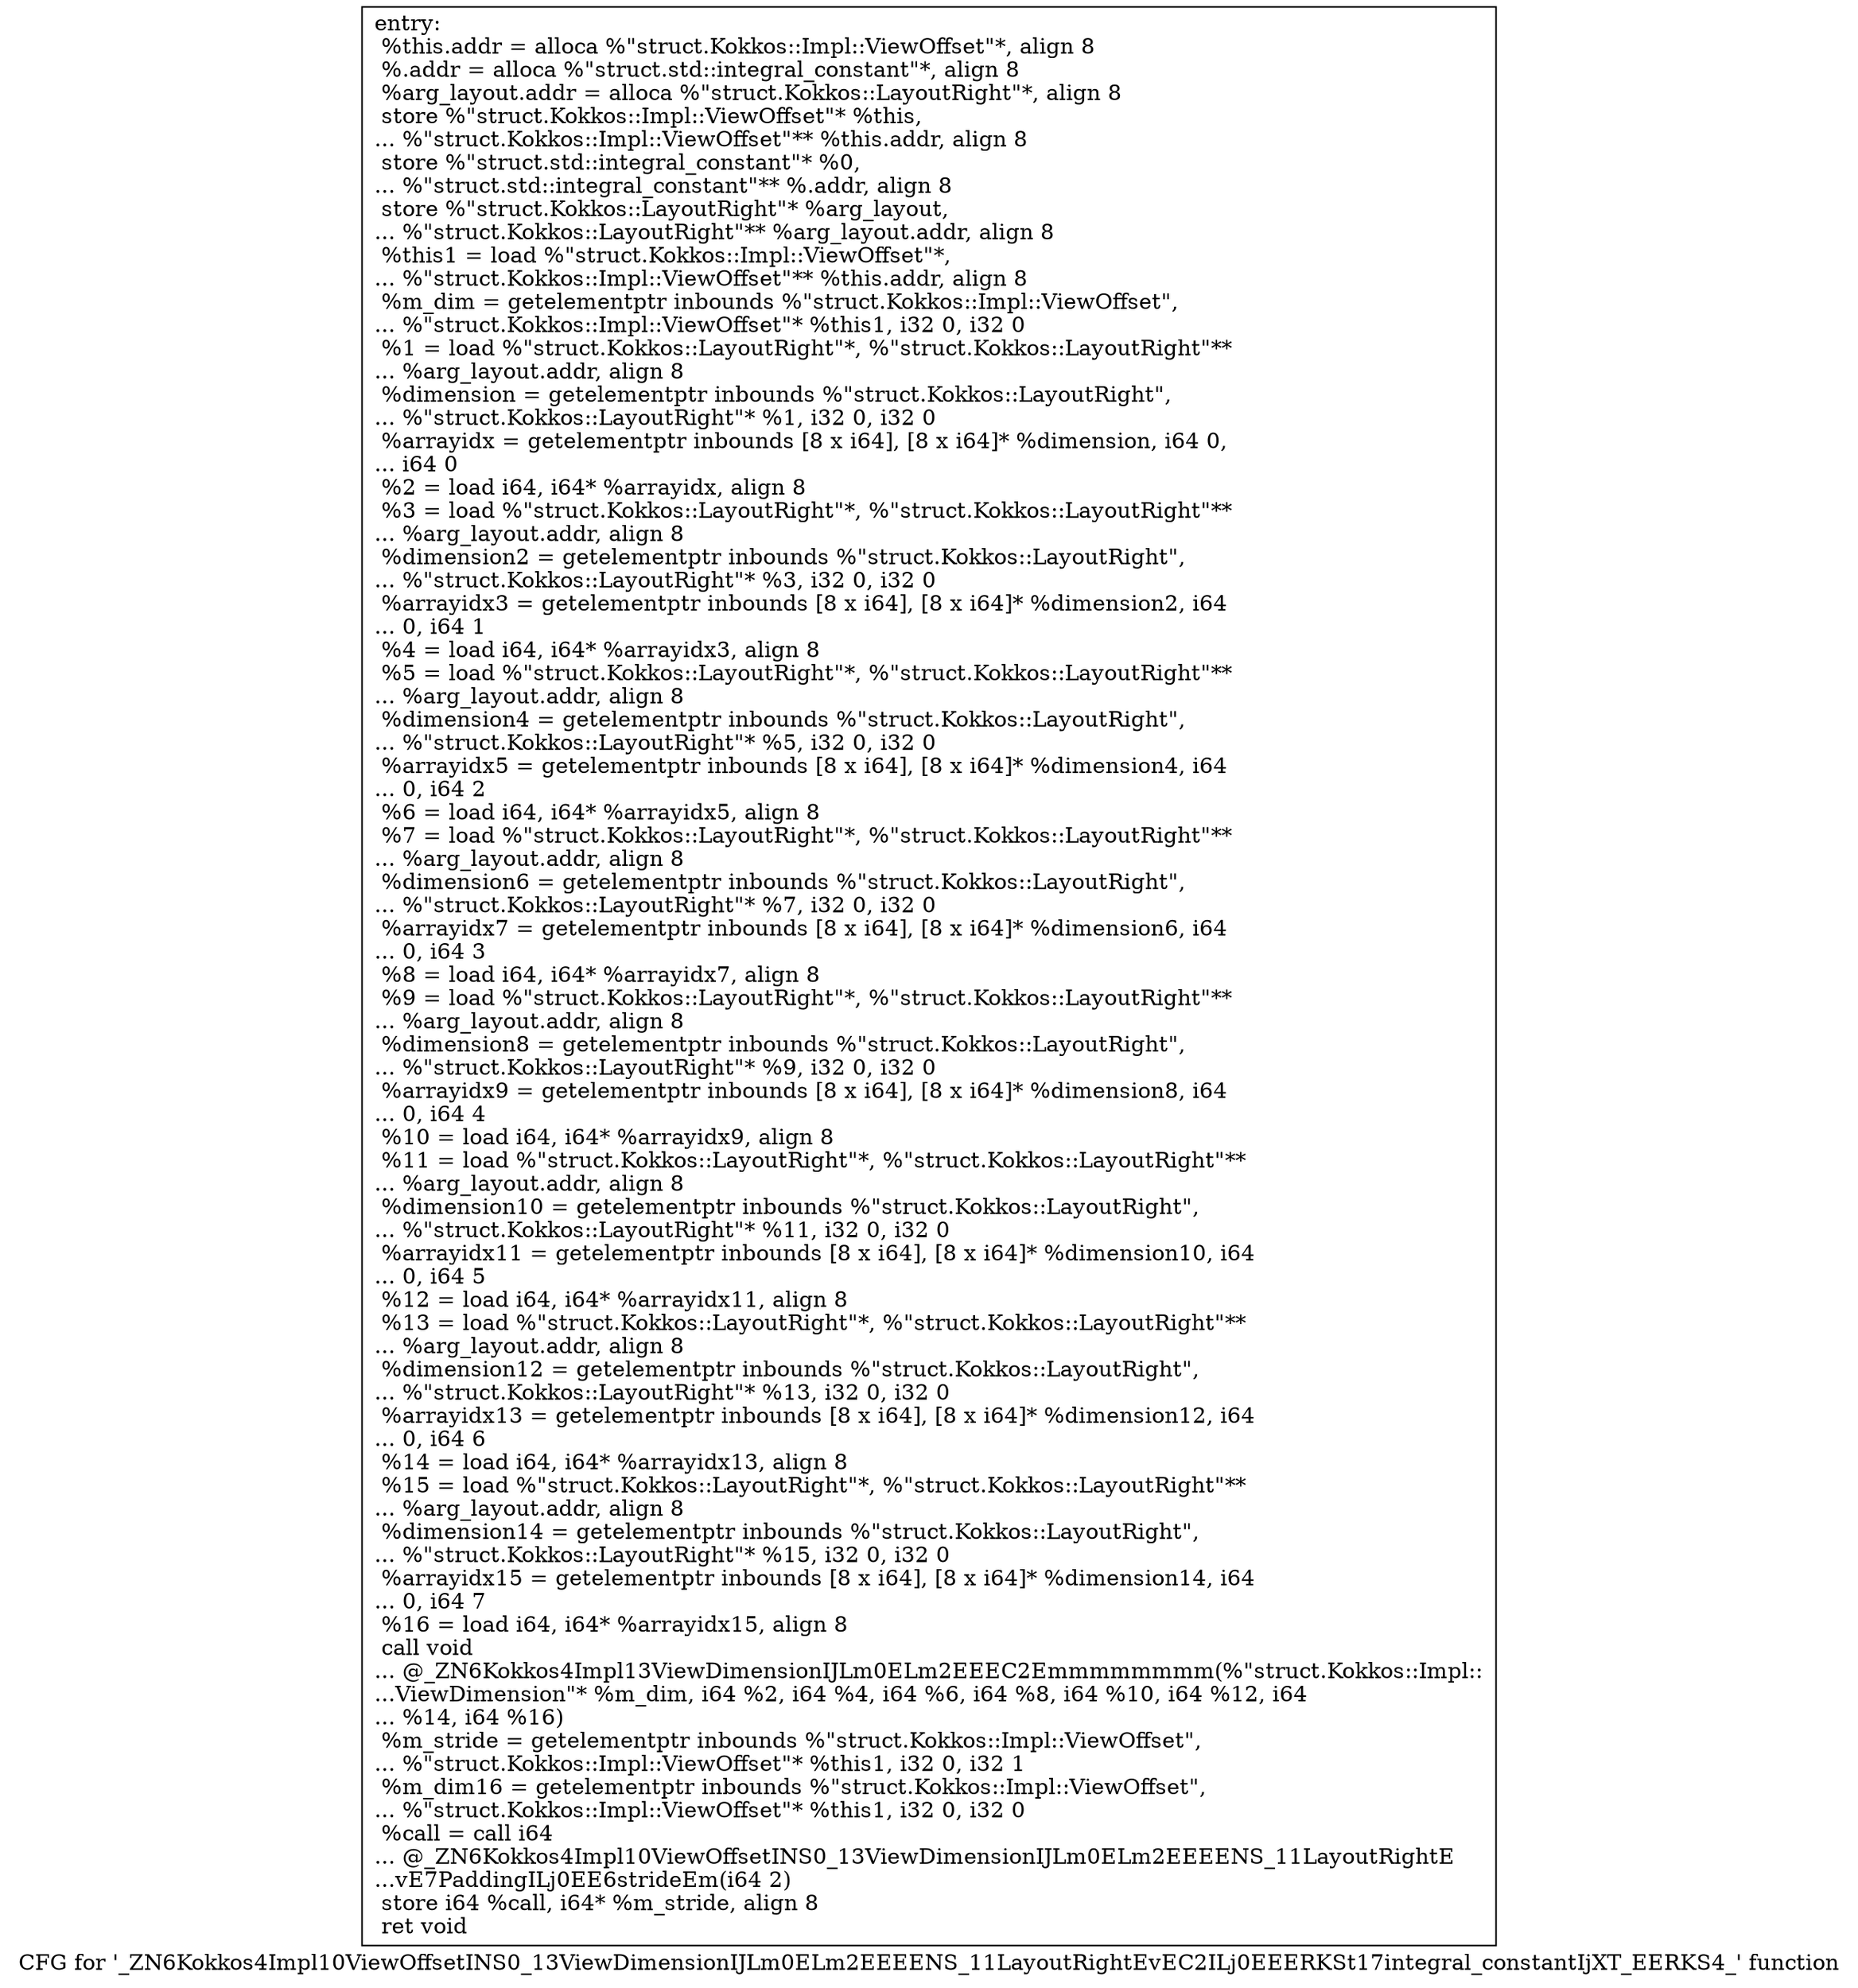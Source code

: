 digraph "CFG for '_ZN6Kokkos4Impl10ViewOffsetINS0_13ViewDimensionIJLm0ELm2EEEENS_11LayoutRightEvEC2ILj0EEERKSt17integral_constantIjXT_EERKS4_' function" {
	label="CFG for '_ZN6Kokkos4Impl10ViewOffsetINS0_13ViewDimensionIJLm0ELm2EEEENS_11LayoutRightEvEC2ILj0EEERKSt17integral_constantIjXT_EERKS4_' function";

	Node0x5e2e4d0 [shape=record,label="{entry:\l  %this.addr = alloca %\"struct.Kokkos::Impl::ViewOffset\"*, align 8\l  %.addr = alloca %\"struct.std::integral_constant\"*, align 8\l  %arg_layout.addr = alloca %\"struct.Kokkos::LayoutRight\"*, align 8\l  store %\"struct.Kokkos::Impl::ViewOffset\"* %this,\l... %\"struct.Kokkos::Impl::ViewOffset\"** %this.addr, align 8\l  store %\"struct.std::integral_constant\"* %0,\l... %\"struct.std::integral_constant\"** %.addr, align 8\l  store %\"struct.Kokkos::LayoutRight\"* %arg_layout,\l... %\"struct.Kokkos::LayoutRight\"** %arg_layout.addr, align 8\l  %this1 = load %\"struct.Kokkos::Impl::ViewOffset\"*,\l... %\"struct.Kokkos::Impl::ViewOffset\"** %this.addr, align 8\l  %m_dim = getelementptr inbounds %\"struct.Kokkos::Impl::ViewOffset\",\l... %\"struct.Kokkos::Impl::ViewOffset\"* %this1, i32 0, i32 0\l  %1 = load %\"struct.Kokkos::LayoutRight\"*, %\"struct.Kokkos::LayoutRight\"**\l... %arg_layout.addr, align 8\l  %dimension = getelementptr inbounds %\"struct.Kokkos::LayoutRight\",\l... %\"struct.Kokkos::LayoutRight\"* %1, i32 0, i32 0\l  %arrayidx = getelementptr inbounds [8 x i64], [8 x i64]* %dimension, i64 0,\l... i64 0\l  %2 = load i64, i64* %arrayidx, align 8\l  %3 = load %\"struct.Kokkos::LayoutRight\"*, %\"struct.Kokkos::LayoutRight\"**\l... %arg_layout.addr, align 8\l  %dimension2 = getelementptr inbounds %\"struct.Kokkos::LayoutRight\",\l... %\"struct.Kokkos::LayoutRight\"* %3, i32 0, i32 0\l  %arrayidx3 = getelementptr inbounds [8 x i64], [8 x i64]* %dimension2, i64\l... 0, i64 1\l  %4 = load i64, i64* %arrayidx3, align 8\l  %5 = load %\"struct.Kokkos::LayoutRight\"*, %\"struct.Kokkos::LayoutRight\"**\l... %arg_layout.addr, align 8\l  %dimension4 = getelementptr inbounds %\"struct.Kokkos::LayoutRight\",\l... %\"struct.Kokkos::LayoutRight\"* %5, i32 0, i32 0\l  %arrayidx5 = getelementptr inbounds [8 x i64], [8 x i64]* %dimension4, i64\l... 0, i64 2\l  %6 = load i64, i64* %arrayidx5, align 8\l  %7 = load %\"struct.Kokkos::LayoutRight\"*, %\"struct.Kokkos::LayoutRight\"**\l... %arg_layout.addr, align 8\l  %dimension6 = getelementptr inbounds %\"struct.Kokkos::LayoutRight\",\l... %\"struct.Kokkos::LayoutRight\"* %7, i32 0, i32 0\l  %arrayidx7 = getelementptr inbounds [8 x i64], [8 x i64]* %dimension6, i64\l... 0, i64 3\l  %8 = load i64, i64* %arrayidx7, align 8\l  %9 = load %\"struct.Kokkos::LayoutRight\"*, %\"struct.Kokkos::LayoutRight\"**\l... %arg_layout.addr, align 8\l  %dimension8 = getelementptr inbounds %\"struct.Kokkos::LayoutRight\",\l... %\"struct.Kokkos::LayoutRight\"* %9, i32 0, i32 0\l  %arrayidx9 = getelementptr inbounds [8 x i64], [8 x i64]* %dimension8, i64\l... 0, i64 4\l  %10 = load i64, i64* %arrayidx9, align 8\l  %11 = load %\"struct.Kokkos::LayoutRight\"*, %\"struct.Kokkos::LayoutRight\"**\l... %arg_layout.addr, align 8\l  %dimension10 = getelementptr inbounds %\"struct.Kokkos::LayoutRight\",\l... %\"struct.Kokkos::LayoutRight\"* %11, i32 0, i32 0\l  %arrayidx11 = getelementptr inbounds [8 x i64], [8 x i64]* %dimension10, i64\l... 0, i64 5\l  %12 = load i64, i64* %arrayidx11, align 8\l  %13 = load %\"struct.Kokkos::LayoutRight\"*, %\"struct.Kokkos::LayoutRight\"**\l... %arg_layout.addr, align 8\l  %dimension12 = getelementptr inbounds %\"struct.Kokkos::LayoutRight\",\l... %\"struct.Kokkos::LayoutRight\"* %13, i32 0, i32 0\l  %arrayidx13 = getelementptr inbounds [8 x i64], [8 x i64]* %dimension12, i64\l... 0, i64 6\l  %14 = load i64, i64* %arrayidx13, align 8\l  %15 = load %\"struct.Kokkos::LayoutRight\"*, %\"struct.Kokkos::LayoutRight\"**\l... %arg_layout.addr, align 8\l  %dimension14 = getelementptr inbounds %\"struct.Kokkos::LayoutRight\",\l... %\"struct.Kokkos::LayoutRight\"* %15, i32 0, i32 0\l  %arrayidx15 = getelementptr inbounds [8 x i64], [8 x i64]* %dimension14, i64\l... 0, i64 7\l  %16 = load i64, i64* %arrayidx15, align 8\l  call void\l... @_ZN6Kokkos4Impl13ViewDimensionIJLm0ELm2EEEC2Emmmmmmmm(%\"struct.Kokkos::Impl::\l...ViewDimension\"* %m_dim, i64 %2, i64 %4, i64 %6, i64 %8, i64 %10, i64 %12, i64\l... %14, i64 %16)\l  %m_stride = getelementptr inbounds %\"struct.Kokkos::Impl::ViewOffset\",\l... %\"struct.Kokkos::Impl::ViewOffset\"* %this1, i32 0, i32 1\l  %m_dim16 = getelementptr inbounds %\"struct.Kokkos::Impl::ViewOffset\",\l... %\"struct.Kokkos::Impl::ViewOffset\"* %this1, i32 0, i32 0\l  %call = call i64\l... @_ZN6Kokkos4Impl10ViewOffsetINS0_13ViewDimensionIJLm0ELm2EEEENS_11LayoutRightE\l...vE7PaddingILj0EE6strideEm(i64 2)\l  store i64 %call, i64* %m_stride, align 8\l  ret void\l}"];
}
